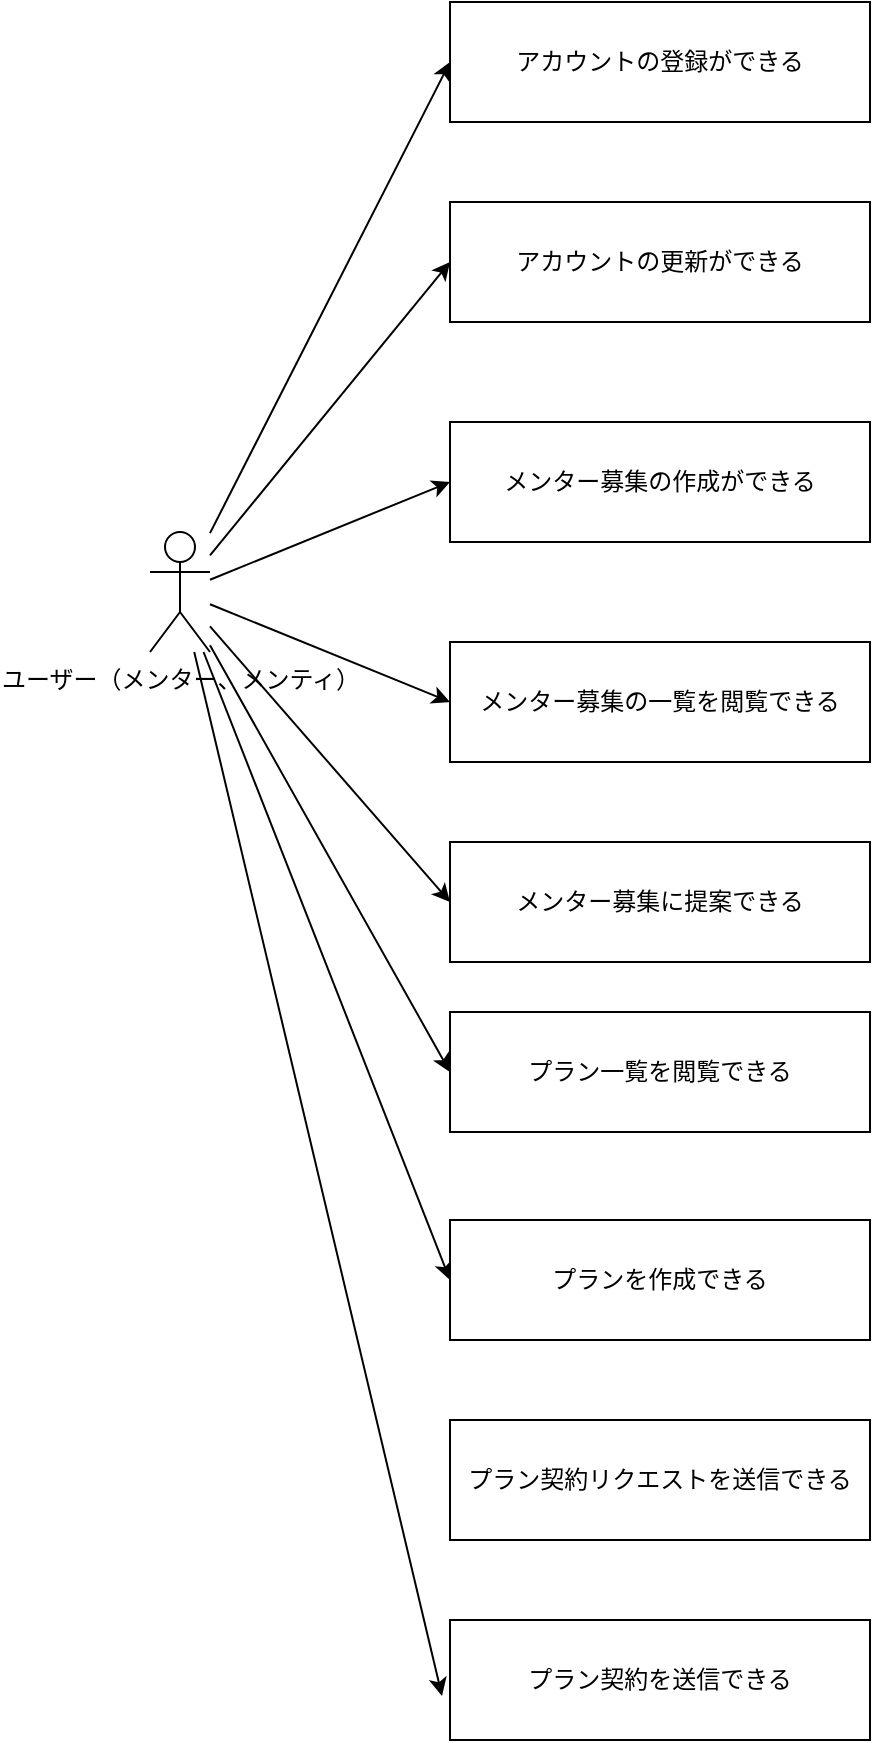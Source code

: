 <mxfile>
    <diagram id="a32t-Gzsd7rE-_1Z8Q7y" name="ページ1">
        <mxGraphModel dx="1324" dy="886" grid="1" gridSize="10" guides="1" tooltips="1" connect="1" arrows="1" fold="1" page="1" pageScale="1" pageWidth="827" pageHeight="1169" math="0" shadow="0">
            <root>
                <mxCell id="0"/>
                <mxCell id="1" parent="0"/>
                <mxCell id="25" style="edgeStyle=none;html=1;entryX=0;entryY=0.5;entryDx=0;entryDy=0;" edge="1" parent="1" source="2" target="7">
                    <mxGeometry relative="1" as="geometry"/>
                </mxCell>
                <mxCell id="26" style="edgeStyle=none;html=1;entryX=0;entryY=0.5;entryDx=0;entryDy=0;" edge="1" parent="1" source="2" target="8">
                    <mxGeometry relative="1" as="geometry"/>
                </mxCell>
                <mxCell id="27" style="edgeStyle=none;html=1;entryX=0;entryY=0.5;entryDx=0;entryDy=0;" edge="1" parent="1" source="2" target="11">
                    <mxGeometry relative="1" as="geometry"/>
                </mxCell>
                <mxCell id="28" style="edgeStyle=none;html=1;entryX=0;entryY=0.5;entryDx=0;entryDy=0;" edge="1" parent="1" source="2" target="12">
                    <mxGeometry relative="1" as="geometry"/>
                </mxCell>
                <mxCell id="29" style="edgeStyle=none;html=1;entryX=-0.019;entryY=0.633;entryDx=0;entryDy=0;entryPerimeter=0;" edge="1" parent="1" source="2" target="23">
                    <mxGeometry relative="1" as="geometry"/>
                </mxCell>
                <mxCell id="37" style="edgeStyle=none;html=1;entryX=0;entryY=0.5;entryDx=0;entryDy=0;" edge="1" parent="1" source="2" target="9">
                    <mxGeometry relative="1" as="geometry"/>
                </mxCell>
                <mxCell id="38" style="edgeStyle=none;html=1;entryX=0;entryY=0.5;entryDx=0;entryDy=0;" edge="1" parent="1" source="2" target="10">
                    <mxGeometry relative="1" as="geometry"/>
                </mxCell>
                <mxCell id="39" style="edgeStyle=none;html=1;entryX=0;entryY=0.5;entryDx=0;entryDy=0;" edge="1" parent="1" source="2" target="35">
                    <mxGeometry relative="1" as="geometry"/>
                </mxCell>
                <mxCell id="2" value="ユーザー（メンター、メンティ）" style="shape=umlActor;verticalLabelPosition=bottom;verticalAlign=top;html=1;outlineConnect=0;" vertex="1" parent="1">
                    <mxGeometry x="80" y="315" width="30" height="60" as="geometry"/>
                </mxCell>
                <mxCell id="7" value="アカウントの登録ができる" style="rounded=0;whiteSpace=wrap;html=1;" vertex="1" parent="1">
                    <mxGeometry x="230" y="50" width="210" height="60" as="geometry"/>
                </mxCell>
                <mxCell id="8" value="アカウントの更新ができる" style="rounded=0;whiteSpace=wrap;html=1;" vertex="1" parent="1">
                    <mxGeometry x="230" y="150" width="210" height="60" as="geometry"/>
                </mxCell>
                <mxCell id="9" value="メンター募集の作成ができる" style="rounded=0;whiteSpace=wrap;html=1;" vertex="1" parent="1">
                    <mxGeometry x="230" y="260" width="210" height="60" as="geometry"/>
                </mxCell>
                <mxCell id="10" value="メンター募集の一覧を閲覧できる" style="rounded=0;whiteSpace=wrap;html=1;" vertex="1" parent="1">
                    <mxGeometry x="230" y="370" width="210" height="60" as="geometry"/>
                </mxCell>
                <mxCell id="11" value="メンター募集に提案できる" style="rounded=0;whiteSpace=wrap;html=1;" vertex="1" parent="1">
                    <mxGeometry x="230" y="470" width="210" height="60" as="geometry"/>
                </mxCell>
                <mxCell id="12" value="プランを作成できる" style="rounded=0;whiteSpace=wrap;html=1;" vertex="1" parent="1">
                    <mxGeometry x="230" y="659" width="210" height="60" as="geometry"/>
                </mxCell>
                <mxCell id="22" value="プラン契約リクエストを送信できる" style="rounded=0;whiteSpace=wrap;html=1;" vertex="1" parent="1">
                    <mxGeometry x="230" y="759" width="210" height="60" as="geometry"/>
                </mxCell>
                <mxCell id="23" value="プラン契約を送信できる" style="rounded=0;whiteSpace=wrap;html=1;" vertex="1" parent="1">
                    <mxGeometry x="230" y="859" width="210" height="60" as="geometry"/>
                </mxCell>
                <mxCell id="35" value="プラン一覧を閲覧できる" style="rounded=0;whiteSpace=wrap;html=1;" vertex="1" parent="1">
                    <mxGeometry x="230" y="555" width="210" height="60" as="geometry"/>
                </mxCell>
            </root>
        </mxGraphModel>
    </diagram>
</mxfile>